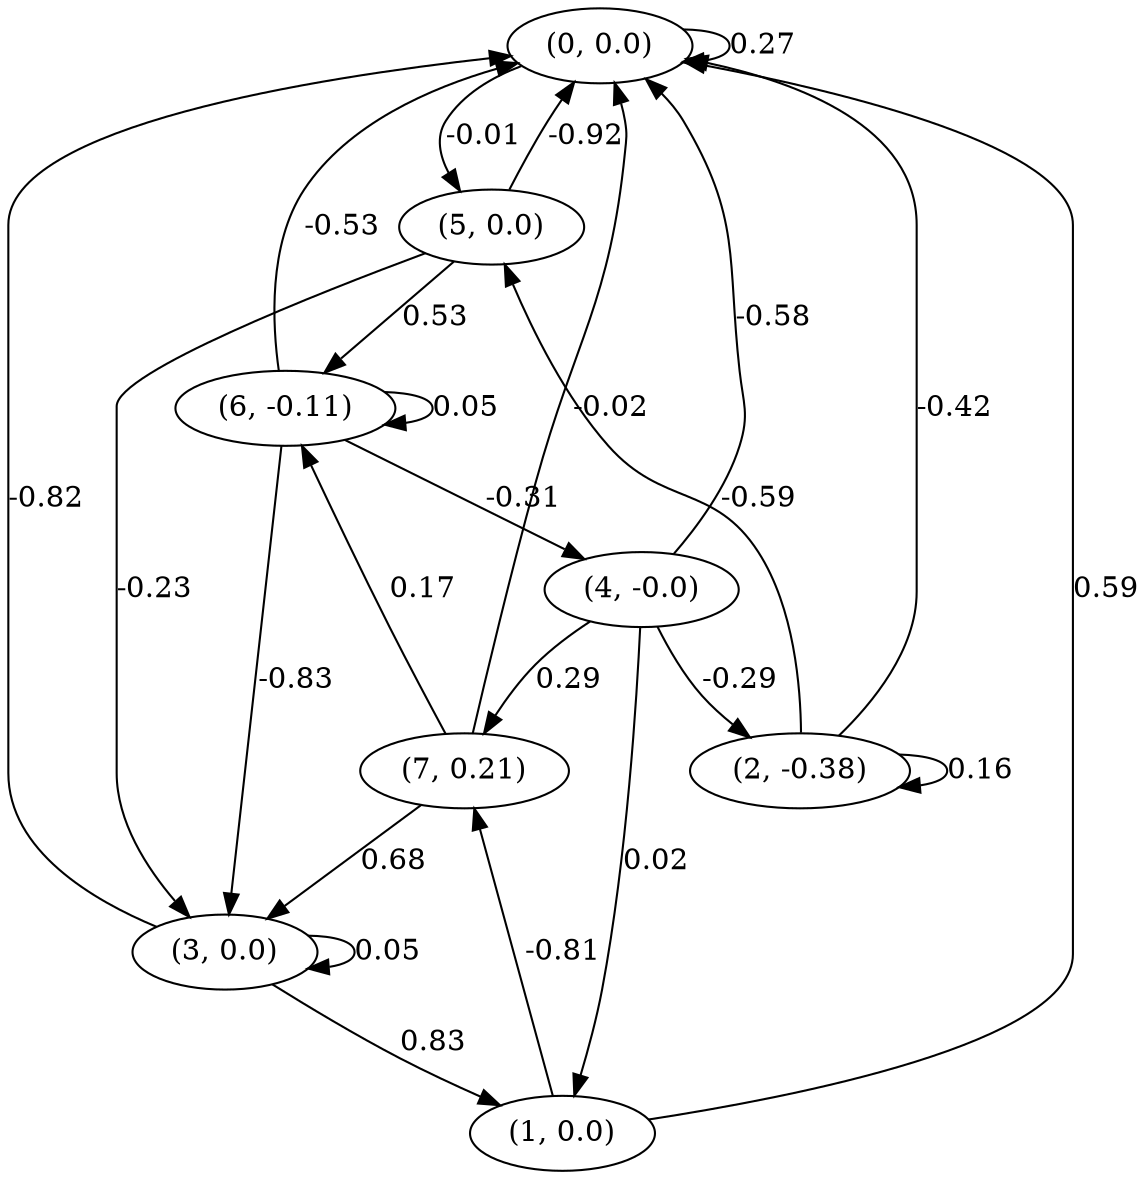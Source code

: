 digraph {
    0 [ label = "(0, 0.0)" ]
    1 [ label = "(1, 0.0)" ]
    2 [ label = "(2, -0.38)" ]
    3 [ label = "(3, 0.0)" ]
    4 [ label = "(4, -0.0)" ]
    5 [ label = "(5, 0.0)" ]
    6 [ label = "(6, -0.11)" ]
    7 [ label = "(7, 0.21)" ]
    0 -> 0 [ label = "0.27" ]
    2 -> 2 [ label = "0.16" ]
    3 -> 3 [ label = "0.05" ]
    6 -> 6 [ label = "0.05" ]
    1 -> 0 [ label = "0.59" ]
    2 -> 0 [ label = "-0.42" ]
    3 -> 0 [ label = "-0.82" ]
    4 -> 0 [ label = "-0.58" ]
    5 -> 0 [ label = "-0.92" ]
    6 -> 0 [ label = "-0.53" ]
    7 -> 0 [ label = "-0.02" ]
    3 -> 1 [ label = "0.83" ]
    4 -> 1 [ label = "0.02" ]
    4 -> 2 [ label = "-0.29" ]
    5 -> 3 [ label = "-0.23" ]
    6 -> 3 [ label = "-0.83" ]
    7 -> 3 [ label = "0.68" ]
    6 -> 4 [ label = "-0.31" ]
    0 -> 5 [ label = "-0.01" ]
    2 -> 5 [ label = "-0.59" ]
    5 -> 6 [ label = "0.53" ]
    7 -> 6 [ label = "0.17" ]
    1 -> 7 [ label = "-0.81" ]
    4 -> 7 [ label = "0.29" ]
}

